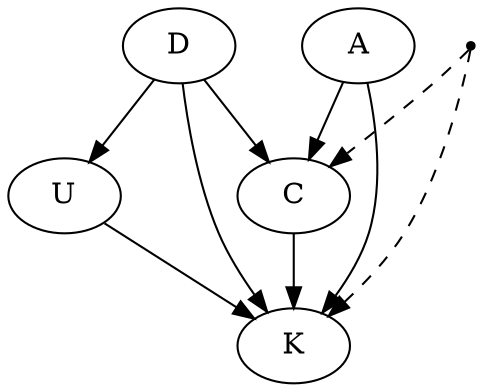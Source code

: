 digraph {
	D [label=D shape=ellipse]
	U [label=U shape=ellipse]
	A [label=A shape=ellipse]
	C [label=C shape=ellipse]
	K [label=K shape=ellipse]
	A -> K
	A -> C
	C -> K
	D -> C
	D -> K
	D -> U
	U -> K
	Unobserved_0 [shape=point]
	Unobserved_0 -> C [style=dashed]
	Unobserved_0 -> K [style=dashed]
}
